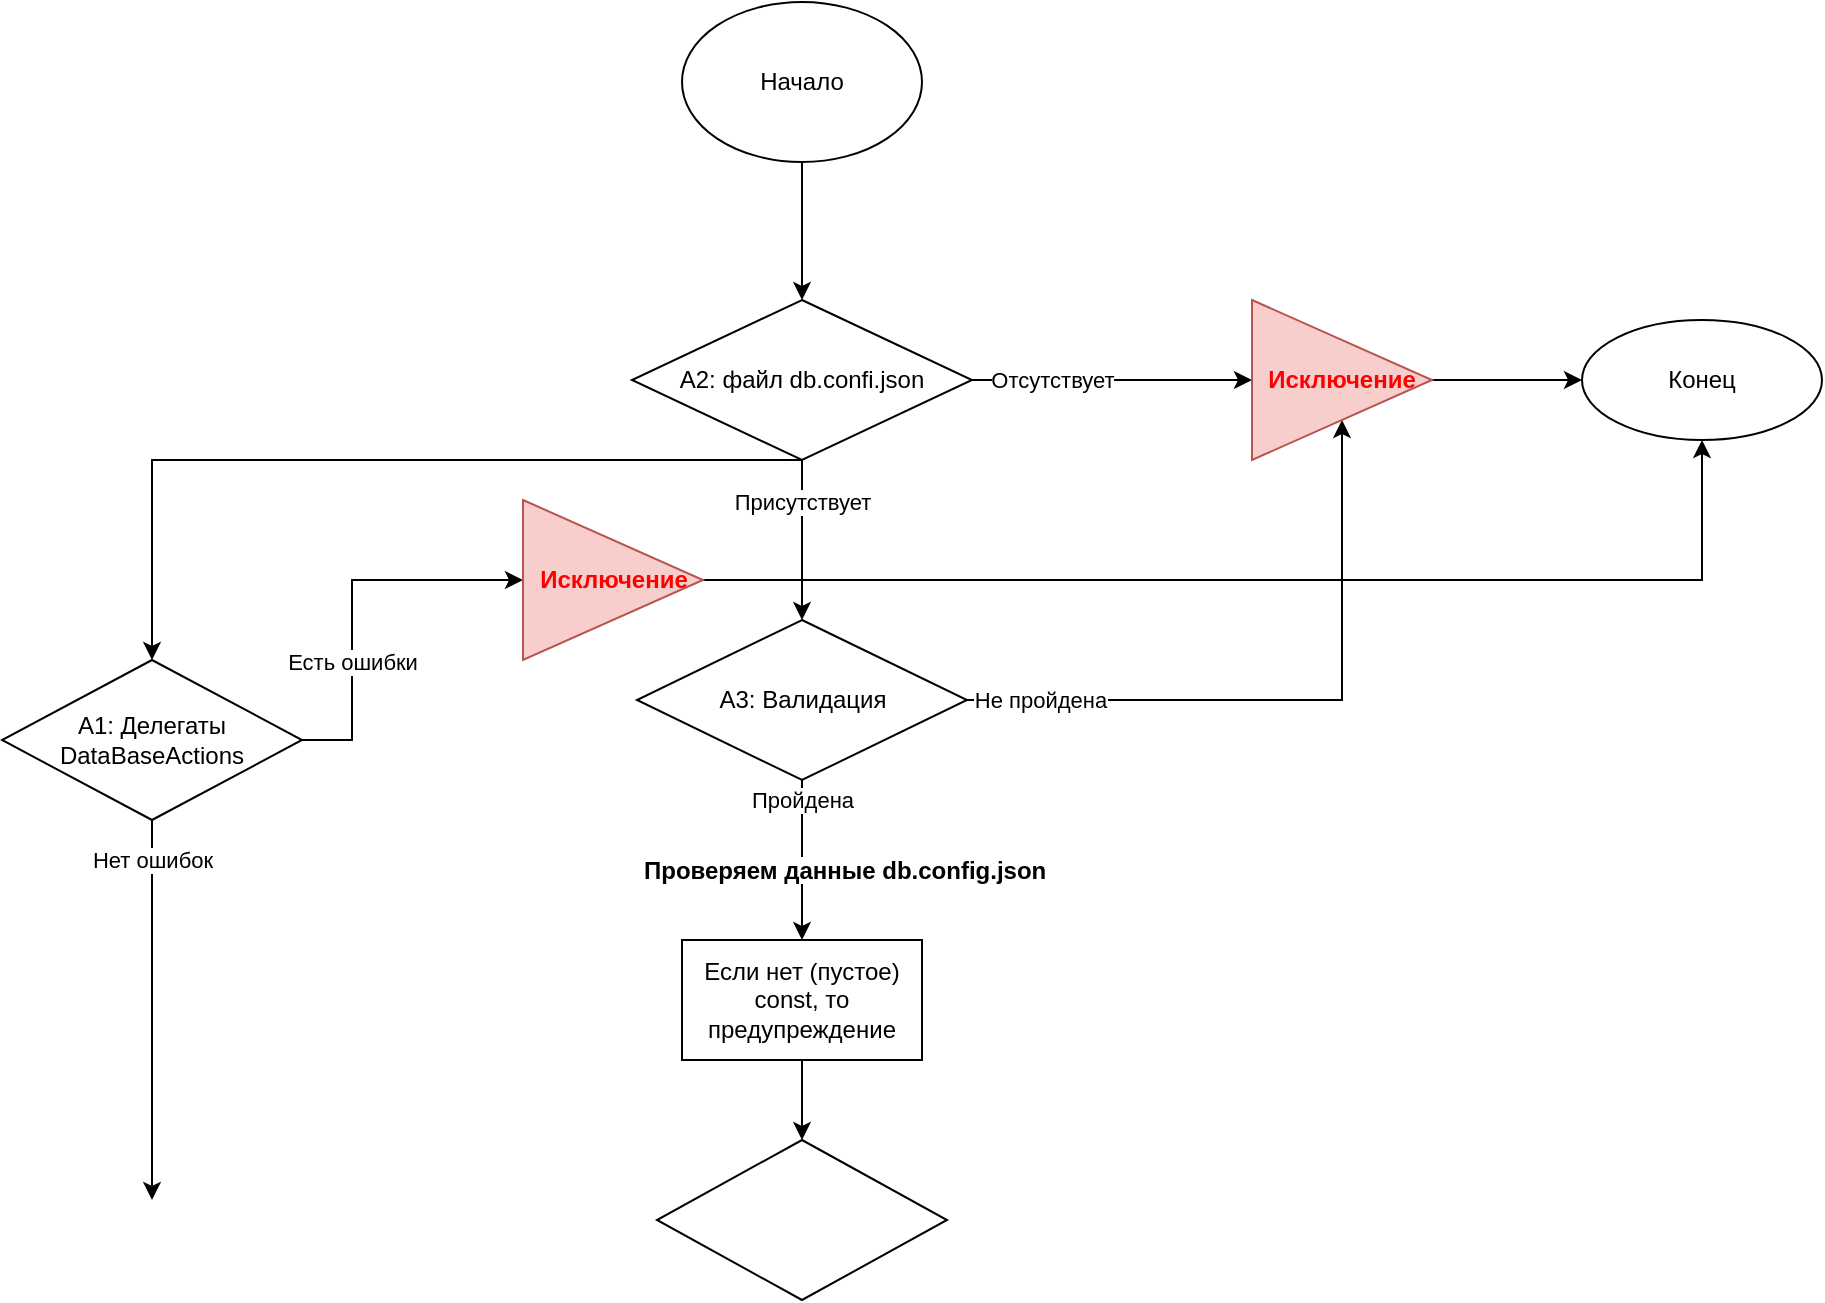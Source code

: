 <mxfile version="20.4.2" type="github">
  <diagram id="1kya2VSnhpykryTwjLcf" name="Страница 1">
    <mxGraphModel dx="1422" dy="2493" grid="1" gridSize="10" guides="1" tooltips="1" connect="1" arrows="1" fold="1" page="1" pageScale="1" pageWidth="1169" pageHeight="1654" math="0" shadow="0">
      <root>
        <mxCell id="0" />
        <mxCell id="1" parent="0" />
        <mxCell id="RXMAYbVL5oOYPciDAXBC-3" value="" style="edgeStyle=orthogonalEdgeStyle;rounded=0;orthogonalLoop=1;jettySize=auto;html=1;" parent="1" source="qSYNQjV0j3aE5ffJ13Yq-1" target="RXMAYbVL5oOYPciDAXBC-5" edge="1">
          <mxGeometry relative="1" as="geometry" />
        </mxCell>
        <mxCell id="RXMAYbVL5oOYPciDAXBC-8" value="Нет ошибок" style="edgeStyle=orthogonalEdgeStyle;rounded=0;orthogonalLoop=1;jettySize=auto;html=1;exitX=0.5;exitY=1;exitDx=0;exitDy=0;" parent="1" source="RXMAYbVL5oOYPciDAXBC-2" edge="1">
          <mxGeometry x="-0.796" relative="1" as="geometry">
            <mxPoint x="90" y="589" as="targetPoint" />
            <mxPoint as="offset" />
            <Array as="points">
              <mxPoint x="90" y="589" />
            </Array>
          </mxGeometry>
        </mxCell>
        <mxCell id="qSYNQjV0j3aE5ffJ13Yq-1" value="Начало" style="ellipse;whiteSpace=wrap;html=1;" parent="1" vertex="1">
          <mxGeometry x="355" y="-10" width="120" height="80" as="geometry" />
        </mxCell>
        <mxCell id="RXMAYbVL5oOYPciDAXBC-23" value="Есть ошибки" style="edgeStyle=orthogonalEdgeStyle;rounded=0;orthogonalLoop=1;jettySize=auto;html=1;fontColor=#000000;" parent="1" source="RXMAYbVL5oOYPciDAXBC-2" target="RXMAYbVL5oOYPciDAXBC-21" edge="1">
          <mxGeometry x="-0.328" relative="1" as="geometry">
            <Array as="points">
              <mxPoint x="190" y="359" />
              <mxPoint x="190" y="279" />
            </Array>
            <mxPoint as="offset" />
          </mxGeometry>
        </mxCell>
        <mxCell id="RXMAYbVL5oOYPciDAXBC-2" value="А1: Делегаты DataBaseActions" style="rhombus;whiteSpace=wrap;html=1;" parent="1" vertex="1">
          <mxGeometry x="15" y="319" width="150" height="80" as="geometry" />
        </mxCell>
        <mxCell id="RXMAYbVL5oOYPciDAXBC-10" value="Отсутствует" style="edgeStyle=orthogonalEdgeStyle;rounded=0;orthogonalLoop=1;jettySize=auto;html=1;entryX=0;entryY=0.5;entryDx=0;entryDy=0;" parent="1" source="RXMAYbVL5oOYPciDAXBC-5" target="RXMAYbVL5oOYPciDAXBC-20" edge="1">
          <mxGeometry x="-0.429" relative="1" as="geometry">
            <mxPoint x="605" y="179" as="targetPoint" />
            <mxPoint as="offset" />
          </mxGeometry>
        </mxCell>
        <mxCell id="RXMAYbVL5oOYPciDAXBC-12" value="Присутствует" style="edgeStyle=orthogonalEdgeStyle;rounded=0;orthogonalLoop=1;jettySize=auto;html=1;" parent="1" source="RXMAYbVL5oOYPciDAXBC-5" target="RXMAYbVL5oOYPciDAXBC-11" edge="1">
          <mxGeometry x="-0.475" relative="1" as="geometry">
            <mxPoint as="offset" />
          </mxGeometry>
        </mxCell>
        <mxCell id="RXMAYbVL5oOYPciDAXBC-5" value="А2: файл db.confi.json" style="rhombus;whiteSpace=wrap;html=1;" parent="1" vertex="1">
          <mxGeometry x="330" y="139" width="170" height="80" as="geometry" />
        </mxCell>
        <mxCell id="RXMAYbVL5oOYPciDAXBC-18" value="" style="edgeStyle=orthogonalEdgeStyle;rounded=0;orthogonalLoop=1;jettySize=auto;html=1;exitX=1;exitY=0.5;exitDx=0;exitDy=0;" parent="1" source="RXMAYbVL5oOYPciDAXBC-20" target="RXMAYbVL5oOYPciDAXBC-17" edge="1">
          <mxGeometry relative="1" as="geometry">
            <mxPoint x="725" y="179" as="sourcePoint" />
          </mxGeometry>
        </mxCell>
        <mxCell id="RXMAYbVL5oOYPciDAXBC-14" value="Не пройдена" style="edgeStyle=orthogonalEdgeStyle;rounded=0;orthogonalLoop=1;jettySize=auto;html=1;entryX=0.5;entryY=1;entryDx=0;entryDy=0;" parent="1" source="RXMAYbVL5oOYPciDAXBC-11" target="RXMAYbVL5oOYPciDAXBC-20" edge="1">
          <mxGeometry x="-0.781" relative="1" as="geometry">
            <mxPoint x="665" y="209" as="targetPoint" />
            <mxPoint as="offset" />
          </mxGeometry>
        </mxCell>
        <mxCell id="RXMAYbVL5oOYPciDAXBC-16" value="Пройдена" style="edgeStyle=orthogonalEdgeStyle;rounded=0;orthogonalLoop=1;jettySize=auto;html=1;" parent="1" source="RXMAYbVL5oOYPciDAXBC-11" edge="1">
          <mxGeometry x="-0.75" relative="1" as="geometry">
            <mxPoint x="415" y="459" as="targetPoint" />
            <mxPoint as="offset" />
          </mxGeometry>
        </mxCell>
        <mxCell id="RXMAYbVL5oOYPciDAXBC-11" value="А3: Валидация" style="rhombus;whiteSpace=wrap;html=1;" parent="1" vertex="1">
          <mxGeometry x="332.5" y="299" width="165" height="80" as="geometry" />
        </mxCell>
        <mxCell id="RXMAYbVL5oOYPciDAXBC-17" value="Конец" style="ellipse;whiteSpace=wrap;html=1;" parent="1" vertex="1">
          <mxGeometry x="805" y="149" width="120" height="60" as="geometry" />
        </mxCell>
        <mxCell id="RXMAYbVL5oOYPciDAXBC-20" value="Исключение" style="triangle;whiteSpace=wrap;html=1;fillColor=#f8cecc;strokeColor=#b85450;fontColor=#FF0000;fontStyle=1" parent="1" vertex="1">
          <mxGeometry x="640" y="139" width="90" height="80" as="geometry" />
        </mxCell>
        <mxCell id="RXMAYbVL5oOYPciDAXBC-24" style="edgeStyle=orthogonalEdgeStyle;rounded=0;orthogonalLoop=1;jettySize=auto;html=1;fontColor=#000000;entryX=0.5;entryY=1;entryDx=0;entryDy=0;" parent="1" source="RXMAYbVL5oOYPciDAXBC-21" target="RXMAYbVL5oOYPciDAXBC-17" edge="1">
          <mxGeometry relative="1" as="geometry">
            <mxPoint x="240" y="199" as="targetPoint" />
          </mxGeometry>
        </mxCell>
        <mxCell id="RXMAYbVL5oOYPciDAXBC-21" value="Исключение" style="triangle;whiteSpace=wrap;html=1;fillColor=#f8cecc;strokeColor=#b85450;fontColor=#FF0000;fontStyle=1" parent="1" vertex="1">
          <mxGeometry x="275.5" y="239" width="90" height="80" as="geometry" />
        </mxCell>
        <mxCell id="RXMAYbVL5oOYPciDAXBC-25" value="Проверяем данные db.config.json" style="text;strokeColor=none;fillColor=none;align=left;verticalAlign=middle;spacingLeft=4;spacingRight=4;overflow=hidden;points=[[0,0.5],[1,0.5]];portConstraint=eastwest;rotatable=0;fontColor=#000000;labelBackgroundColor=#FFFFFF;fontStyle=1;labelBorderColor=none;spacingTop=0;spacingBottom=1;horizontal=1;" parent="1" vertex="1">
          <mxGeometry x="330" y="409" width="220" height="30" as="geometry" />
        </mxCell>
        <mxCell id="RXMAYbVL5oOYPciDAXBC-28" value="" style="edgeStyle=orthogonalEdgeStyle;rounded=0;orthogonalLoop=1;jettySize=auto;html=1;fontColor=#000000;" parent="1" source="RXMAYbVL5oOYPciDAXBC-26" target="RXMAYbVL5oOYPciDAXBC-27" edge="1">
          <mxGeometry relative="1" as="geometry" />
        </mxCell>
        <mxCell id="RXMAYbVL5oOYPciDAXBC-26" value="Если нет (пустое) const, то предупреждение" style="rounded=0;whiteSpace=wrap;html=1;labelBackgroundColor=#FFFFFF;labelBorderColor=none;fontColor=#000000;" parent="1" vertex="1">
          <mxGeometry x="355" y="459" width="120" height="60" as="geometry" />
        </mxCell>
        <mxCell id="RXMAYbVL5oOYPciDAXBC-27" value="" style="rhombus;whiteSpace=wrap;html=1;fontColor=#000000;rounded=0;labelBackgroundColor=#FFFFFF;labelBorderColor=none;" parent="1" vertex="1">
          <mxGeometry x="342.5" y="559" width="145" height="80" as="geometry" />
        </mxCell>
        <mxCell id="RXMAYbVL5oOYPciDAXBC-31" value="" style="endArrow=classic;html=1;rounded=0;fontColor=#000000;entryX=0.5;entryY=0;entryDx=0;entryDy=0;exitX=0.5;exitY=1;exitDx=0;exitDy=0;" parent="1" source="RXMAYbVL5oOYPciDAXBC-5" target="RXMAYbVL5oOYPciDAXBC-2" edge="1">
          <mxGeometry width="50" height="50" relative="1" as="geometry">
            <mxPoint x="410" y="269" as="sourcePoint" />
            <mxPoint x="215" y="229" as="targetPoint" />
            <Array as="points">
              <mxPoint x="90" y="219" />
            </Array>
          </mxGeometry>
        </mxCell>
      </root>
    </mxGraphModel>
  </diagram>
</mxfile>
